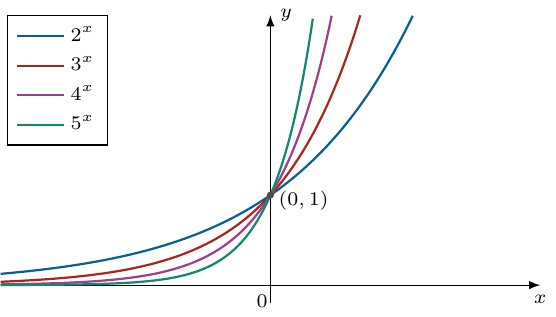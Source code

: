 \documentclass[crop]{standalone}
\usepackage[dvipsnames]{xcolor}
\usepackage{tikz}
\usepackage{pgfplots}
\pgfplotsset{compat=1.18}
\usetikzlibrary{shapes.geometric,positioning}
\begin{document}
  \begin{tikzpicture}[font=\scriptsize]
    \begin{axis}[%
      trig format plots=rad,
      axis x line=center,axis y line=center,
      axis equal image,
      % unit vector ratio={1 1},
      xlabel={$x$},ylabel={$y$},
      xlabel style={below},ylabel style={right},
      xmin=-3,xmax=3,
      xtick=\empty,
      xtick style={draw=none},
      extra x ticks={0},
      extra x tick labels={$0$},
      extra x tick style={xticklabel style={xshift=-0.3em,yshift=0.2em}},
      ymin=-0.2,ymax=3,
      restrict y to domain=-0.2:3,
      ytick=\empty,
      ytick style={draw=none},
      axis line style={-latex},
      legend entries={$2^{x}$,$3^{x}$,$4^{x}$,$5^{x}$},
      legend style={at={(axis cs:-1.8,3)}}
    ]%
      \addplot[mark=none,domain=-3:3,color=MidnightBlue,thick,samples=1000] {2^x};
      \addplot[mark=none,domain=-3:3,color=Mahogany,thick,samples=1000] {3^x};
      \addplot[mark=none,domain=-3:3,color=DarkOrchid,thick,samples=1000] {5^x};
      \addplot[mark=none,domain=-3:3,color=PineGreen,thick,samples=1000] {10^x};
      
      \fill[black!70] (0,1) circle (0.04);
      \node[xshift=1.2em,yshift=-0.2em] at (0,1) {$(0,1)$};
    \end{axis}
  \end{tikzpicture}%
\end{document}